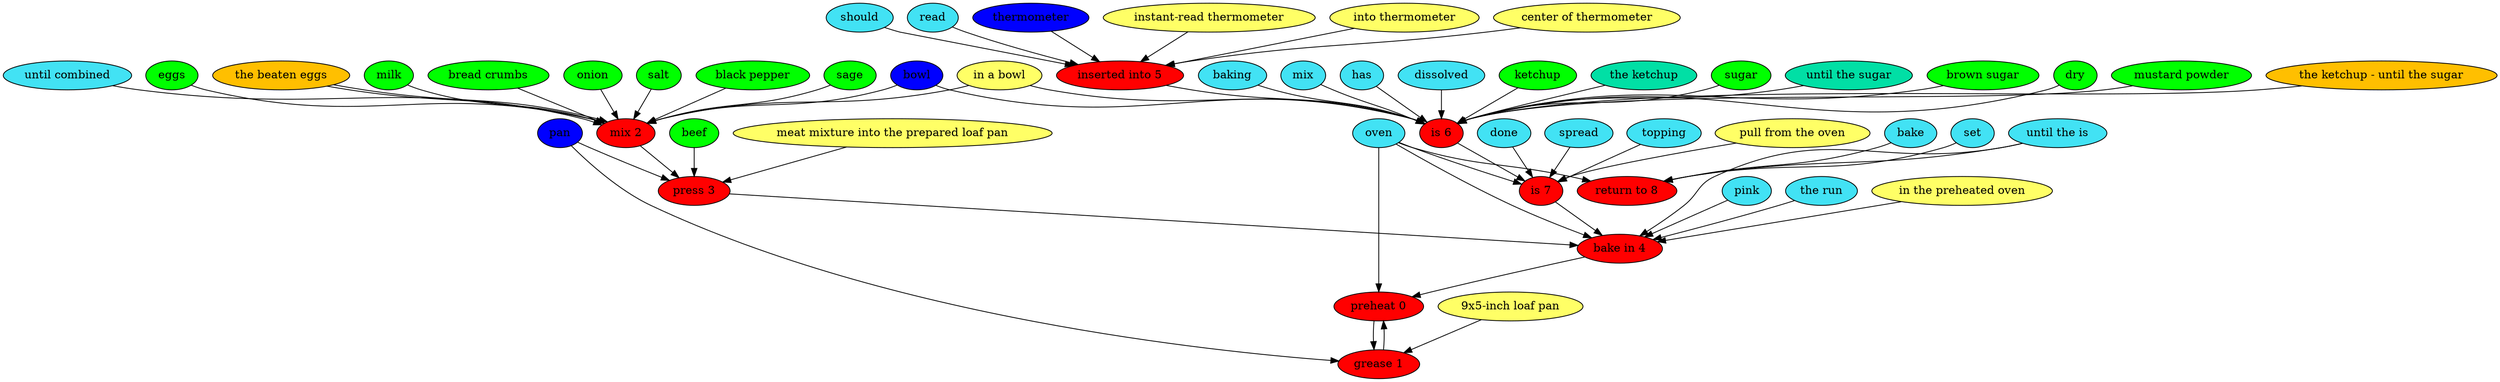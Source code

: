 digraph G {
"preheat 0" [style=filled, fillcolor=red];
oven [style=filled, fillcolor="#0000ff"];
oven -> "preheat 0";
"grease 1" [style=filled, fillcolor=red];
pan [style=filled, fillcolor="#0000ff"];
pan -> "grease 1";
"9x5-inch loaf pan" [style=filled, fillcolor="#ffff66"];
"9x5-inch loaf pan" -> "grease 1";
"mix 2" [style=filled, fillcolor=red];
"until combined" [style=filled, fillcolor="#42e2f4"];
"until combined" -> "mix 2";
eggs [style=filled, fillcolor=green];
eggs -> "mix 2";
"the beaten eggs" [style=filled, fillcolor="#01DFA5"];
"the beaten eggs" -> "mix 2";
milk [style=filled, fillcolor=green];
milk -> "mix 2";
"bread crumbs" [style=filled, fillcolor=green];
"bread crumbs" -> "mix 2";
onion [style=filled, fillcolor=green];
onion -> "mix 2";
salt [style=filled, fillcolor=green];
salt -> "mix 2";
"black pepper" [style=filled, fillcolor=green];
"black pepper" -> "mix 2";
sage [style=filled, fillcolor=green];
sage -> "mix 2";
bowl [style=filled, fillcolor="#0000ff"];
bowl -> "mix 2";
"in a bowl" [style=filled, fillcolor="#ffff66"];
"in a bowl" -> "mix 2";
"the beaten eggs" [style=filled, fillcolor="#FFBF00"];
"the beaten eggs" -> "mix 2";
"press 3" [style=filled, fillcolor=red];
beef [style=filled, fillcolor=green];
beef -> "press 3";
pan [style=filled, fillcolor="#0000ff"];
pan -> "press 3";
"meat mixture into the prepared loaf pan" [style=filled, fillcolor="#ffff66"];
"meat mixture into the prepared loaf pan" -> "press 3";
"bake in 4" [style=filled, fillcolor=red];
"until the is" [style=filled, fillcolor="#42e2f4"];
"until the is" -> "bake in 4";
pink [style=filled, fillcolor="#42e2f4"];
pink -> "bake in 4";
"the run" [style=filled, fillcolor="#42e2f4"];
"the run" -> "bake in 4";
oven [style=filled, fillcolor="#0000ff"];
oven -> "bake in 4";
"in the preheated oven" [style=filled, fillcolor="#ffff66"];
"in the preheated oven" -> "bake in 4";
"inserted into 5" [style=filled, fillcolor=red];
should [style=filled, fillcolor="#42e2f4"];
should -> "inserted into 5";
read [style=filled, fillcolor="#42e2f4"];
read -> "inserted into 5";
thermometer [style=filled, fillcolor="#0000ff"];
thermometer -> "inserted into 5";
"instant-read thermometer" [style=filled, fillcolor="#ffff66"];
"instant-read thermometer" -> "inserted into 5";
"into thermometer" [style=filled, fillcolor="#ffff66"];
"into thermometer" -> "inserted into 5";
"center of thermometer" [style=filled, fillcolor="#ffff66"];
"center of thermometer" -> "inserted into 5";
"is 6" [style=filled, fillcolor=red];
baking [style=filled, fillcolor="#42e2f4"];
baking -> "is 6";
mix [style=filled, fillcolor="#42e2f4"];
mix -> "is 6";
has [style=filled, fillcolor="#42e2f4"];
has -> "is 6";
dissolved [style=filled, fillcolor="#42e2f4"];
dissolved -> "is 6";
ketchup [style=filled, fillcolor=green];
ketchup -> "is 6";
"the ketchup" [style=filled, fillcolor="#01DFA5"];
"the ketchup" -> "is 6";
sugar [style=filled, fillcolor=green];
sugar -> "is 6";
"until the sugar" [style=filled, fillcolor="#01DFA5"];
"until the sugar" -> "is 6";
"brown sugar" [style=filled, fillcolor=green];
"brown sugar" -> "is 6";
dry [style=filled, fillcolor=green];
dry -> "is 6";
"mustard powder" [style=filled, fillcolor=green];
"mustard powder" -> "is 6";
bowl [style=filled, fillcolor="#0000ff"];
bowl -> "is 6";
"in a bowl" [style=filled, fillcolor="#ffff66"];
"in a bowl" -> "is 6";
"the ketchup - until the sugar" [style=filled, fillcolor="#FFBF00"];
"the ketchup - until the sugar" -> "is 6";
"is 7" [style=filled, fillcolor=red];
done [style=filled, fillcolor="#42e2f4"];
done -> "is 7";
spread [style=filled, fillcolor="#42e2f4"];
spread -> "is 7";
topping [style=filled, fillcolor="#42e2f4"];
topping -> "is 7";
oven [style=filled, fillcolor="#0000ff"];
oven -> "is 7";
"pull from the oven" [style=filled, fillcolor="#ffff66"];
"pull from the oven" -> "is 7";
"return to 8" [style=filled, fillcolor=red];
oven [style=filled, fillcolor="#42e2f4"];
oven -> "return to 8";
bake [style=filled, fillcolor="#42e2f4"];
bake -> "return to 8";
"until the is" [style=filled, fillcolor="#42e2f4"];
"until the is" -> "return to 8";
set [style=filled, fillcolor="#42e2f4"];
set -> "return to 8";
"preheat 0" -> "grease 1";
"grease 1" -> "preheat 0";
"mix 2" -> "press 3";
"press 3" -> "bake in 4";
"bake in 4" -> "preheat 0";
"inserted into 5" -> "is 6";
"is 6" -> "is 7";
"is 7" -> "bake in 4";
}
